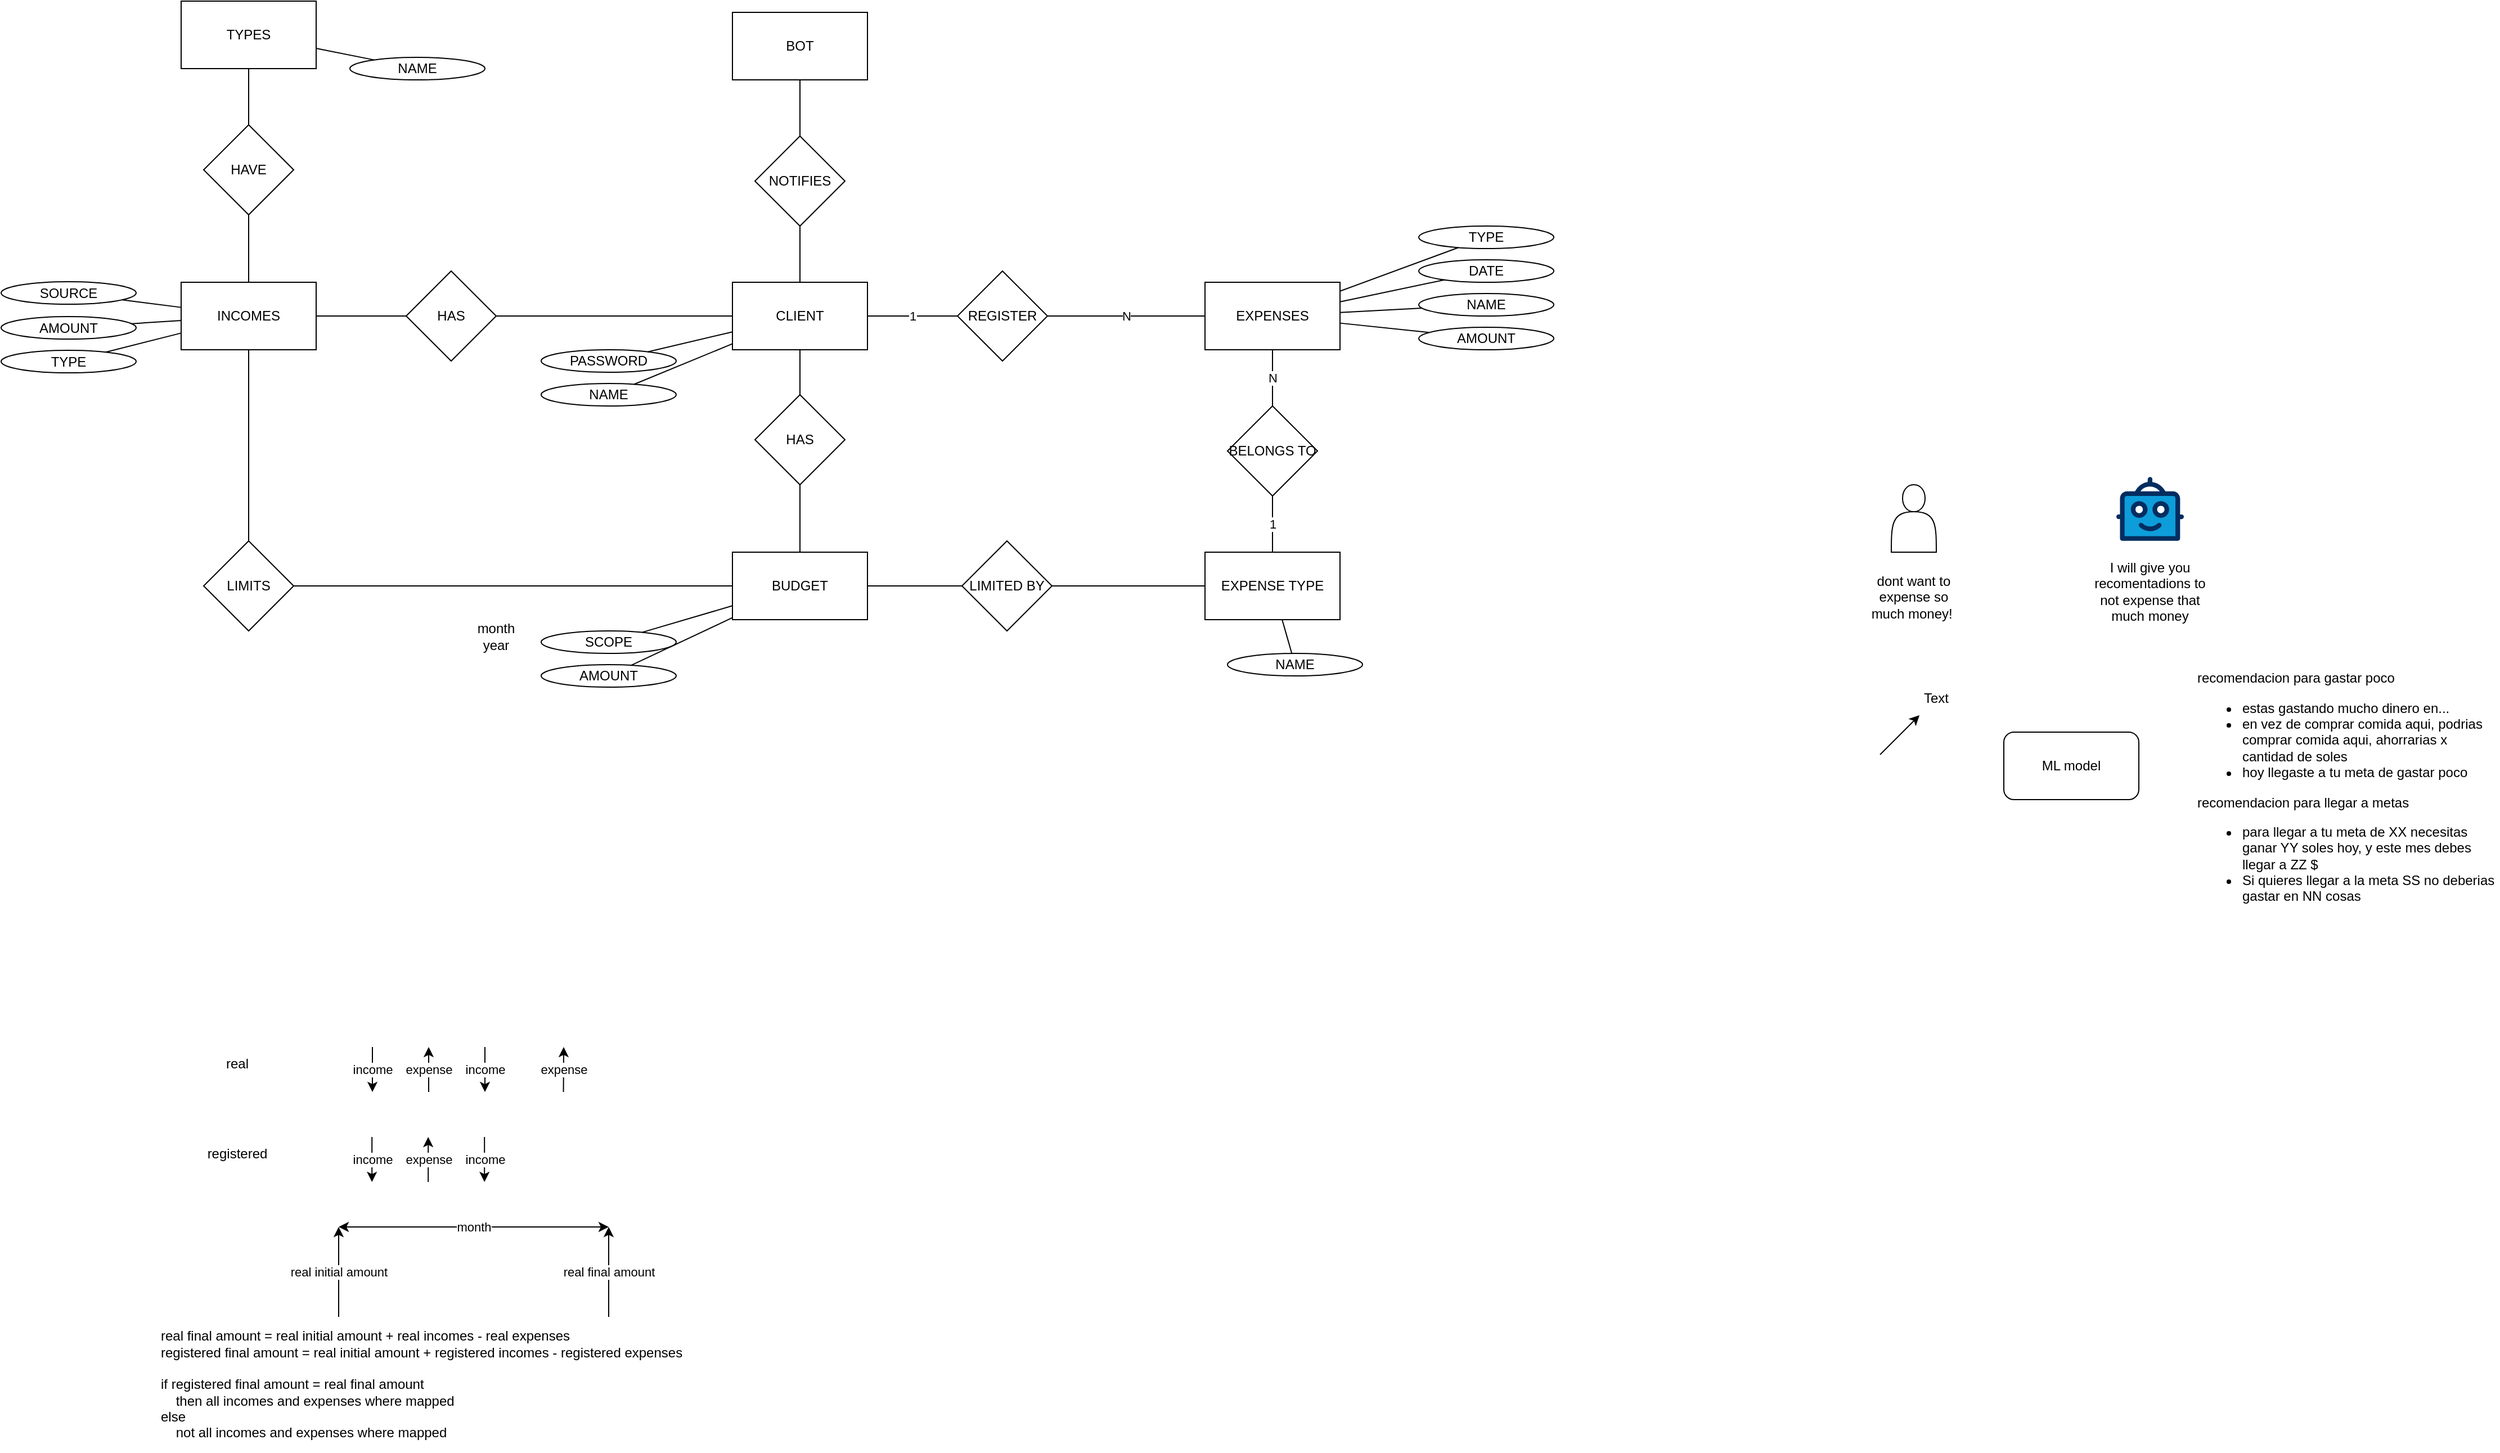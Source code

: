 <mxfile version="22.1.17" type="github">
  <diagram name="Página-1" id="eXcoNcMkqok5e24n9EPG">
    <mxGraphModel dx="2492" dy="1797" grid="0" gridSize="10" guides="1" tooltips="1" connect="1" arrows="1" fold="1" page="1" pageScale="1" pageWidth="827" pageHeight="1169" math="0" shadow="0">
      <root>
        <mxCell id="0" />
        <mxCell id="1" parent="0" />
        <mxCell id="eqWp80rEePnMEvCd93ic-1" value="REGISTER" style="rhombus;whiteSpace=wrap;html=1;" parent="1" vertex="1">
          <mxGeometry x="430" y="30" width="80" height="80" as="geometry" />
        </mxCell>
        <mxCell id="6Vqh7se-FTjOd30DBpmb-3" style="edgeStyle=orthogonalEdgeStyle;rounded=0;orthogonalLoop=1;jettySize=auto;html=1;endArrow=none;endFill=0;" parent="1" source="eqWp80rEePnMEvCd93ic-2" target="6Vqh7se-FTjOd30DBpmb-2" edge="1">
          <mxGeometry relative="1" as="geometry" />
        </mxCell>
        <mxCell id="eqWp80rEePnMEvCd93ic-2" value="CLIENT" style="rounded=0;whiteSpace=wrap;html=1;" parent="1" vertex="1">
          <mxGeometry x="230" y="40" width="120" height="60" as="geometry" />
        </mxCell>
        <mxCell id="eqWp80rEePnMEvCd93ic-4" value="EXPENSES" style="rounded=0;whiteSpace=wrap;html=1;" parent="1" vertex="1">
          <mxGeometry x="650" y="40" width="120" height="60" as="geometry" />
        </mxCell>
        <mxCell id="6Vqh7se-FTjOd30DBpmb-1" value="BUDGET" style="rounded=0;whiteSpace=wrap;html=1;" parent="1" vertex="1">
          <mxGeometry x="230" y="280" width="120" height="60" as="geometry" />
        </mxCell>
        <mxCell id="6Vqh7se-FTjOd30DBpmb-2" value="HAS" style="rhombus;whiteSpace=wrap;html=1;" parent="1" vertex="1">
          <mxGeometry x="250" y="140" width="80" height="80" as="geometry" />
        </mxCell>
        <mxCell id="6Vqh7se-FTjOd30DBpmb-5" style="edgeStyle=orthogonalEdgeStyle;rounded=0;orthogonalLoop=1;jettySize=auto;html=1;endArrow=none;endFill=0;" parent="1" source="6Vqh7se-FTjOd30DBpmb-1" target="6Vqh7se-FTjOd30DBpmb-2" edge="1">
          <mxGeometry relative="1" as="geometry">
            <mxPoint x="300" y="100" as="sourcePoint" />
            <mxPoint x="340" y="140" as="targetPoint" />
          </mxGeometry>
        </mxCell>
        <mxCell id="6Vqh7se-FTjOd30DBpmb-6" value="1" style="rounded=0;orthogonalLoop=1;jettySize=auto;html=1;endArrow=none;endFill=0;" parent="1" source="eqWp80rEePnMEvCd93ic-1" target="eqWp80rEePnMEvCd93ic-2" edge="1">
          <mxGeometry relative="1" as="geometry">
            <mxPoint x="290" y="250" as="sourcePoint" />
            <mxPoint x="340" y="220" as="targetPoint" />
          </mxGeometry>
        </mxCell>
        <mxCell id="6Vqh7se-FTjOd30DBpmb-7" value="N" style="rounded=0;orthogonalLoop=1;jettySize=auto;html=1;endArrow=none;endFill=0;" parent="1" source="eqWp80rEePnMEvCd93ic-1" target="eqWp80rEePnMEvCd93ic-4" edge="1">
          <mxGeometry relative="1" as="geometry">
            <mxPoint x="470" y="130" as="sourcePoint" />
            <mxPoint x="360" y="70" as="targetPoint" />
          </mxGeometry>
        </mxCell>
        <mxCell id="6Vqh7se-FTjOd30DBpmb-8" value="LIMITED BY" style="rhombus;whiteSpace=wrap;html=1;" parent="1" vertex="1">
          <mxGeometry x="434" y="270" width="80" height="80" as="geometry" />
        </mxCell>
        <mxCell id="6Vqh7se-FTjOd30DBpmb-9" style="edgeStyle=orthogonalEdgeStyle;rounded=0;orthogonalLoop=1;jettySize=auto;html=1;endArrow=none;endFill=0;" parent="1" source="6Vqh7se-FTjOd30DBpmb-8" target="6Vqh7se-FTjOd30DBpmb-34" edge="1">
          <mxGeometry relative="1" as="geometry">
            <mxPoint x="550" y="130" as="sourcePoint" />
            <mxPoint x="680" y="280" as="targetPoint" />
          </mxGeometry>
        </mxCell>
        <mxCell id="6Vqh7se-FTjOd30DBpmb-10" style="edgeStyle=orthogonalEdgeStyle;rounded=0;orthogonalLoop=1;jettySize=auto;html=1;endArrow=none;endFill=0;" parent="1" source="6Vqh7se-FTjOd30DBpmb-1" target="6Vqh7se-FTjOd30DBpmb-8" edge="1">
          <mxGeometry relative="1" as="geometry">
            <mxPoint x="520" y="320" as="sourcePoint" />
            <mxPoint x="620" y="310" as="targetPoint" />
          </mxGeometry>
        </mxCell>
        <mxCell id="6Vqh7se-FTjOd30DBpmb-15" value="BOT" style="rounded=0;whiteSpace=wrap;html=1;" parent="1" vertex="1">
          <mxGeometry x="230" y="-200" width="120" height="60" as="geometry" />
        </mxCell>
        <mxCell id="6Vqh7se-FTjOd30DBpmb-16" value="NOTIFIES" style="rhombus;whiteSpace=wrap;html=1;" parent="1" vertex="1">
          <mxGeometry x="250" y="-90" width="80" height="80" as="geometry" />
        </mxCell>
        <mxCell id="6Vqh7se-FTjOd30DBpmb-17" style="edgeStyle=orthogonalEdgeStyle;rounded=0;orthogonalLoop=1;jettySize=auto;html=1;endArrow=none;endFill=0;" parent="1" source="6Vqh7se-FTjOd30DBpmb-16" target="eqWp80rEePnMEvCd93ic-2" edge="1">
          <mxGeometry relative="1" as="geometry">
            <mxPoint x="520" y="130" as="sourcePoint" />
            <mxPoint x="360" y="70" as="targetPoint" />
          </mxGeometry>
        </mxCell>
        <mxCell id="6Vqh7se-FTjOd30DBpmb-18" style="edgeStyle=orthogonalEdgeStyle;rounded=0;orthogonalLoop=1;jettySize=auto;html=1;endArrow=none;endFill=0;" parent="1" source="6Vqh7se-FTjOd30DBpmb-16" target="6Vqh7se-FTjOd30DBpmb-15" edge="1">
          <mxGeometry relative="1" as="geometry">
            <mxPoint x="570" y="10" as="sourcePoint" />
            <mxPoint x="480" y="80" as="targetPoint" />
          </mxGeometry>
        </mxCell>
        <mxCell id="6Vqh7se-FTjOd30DBpmb-19" value="SCOPE" style="ellipse;whiteSpace=wrap;html=1;" parent="1" vertex="1">
          <mxGeometry x="60" y="350" width="120" height="20" as="geometry" />
        </mxCell>
        <mxCell id="6Vqh7se-FTjOd30DBpmb-20" style="rounded=0;orthogonalLoop=1;jettySize=auto;html=1;endArrow=none;endFill=0;" parent="1" source="6Vqh7se-FTjOd30DBpmb-1" target="6Vqh7se-FTjOd30DBpmb-19" edge="1">
          <mxGeometry relative="1" as="geometry">
            <mxPoint x="300" y="290" as="sourcePoint" />
            <mxPoint x="300" y="230" as="targetPoint" />
          </mxGeometry>
        </mxCell>
        <mxCell id="6Vqh7se-FTjOd30DBpmb-21" value="AMOUNT" style="ellipse;whiteSpace=wrap;html=1;" parent="1" vertex="1">
          <mxGeometry x="60" y="380" width="120" height="20" as="geometry" />
        </mxCell>
        <mxCell id="6Vqh7se-FTjOd30DBpmb-22" style="rounded=0;orthogonalLoop=1;jettySize=auto;html=1;endArrow=none;endFill=0;" parent="1" source="6Vqh7se-FTjOd30DBpmb-1" target="6Vqh7se-FTjOd30DBpmb-21" edge="1">
          <mxGeometry relative="1" as="geometry">
            <mxPoint x="240" y="311" as="sourcePoint" />
            <mxPoint x="154" y="297" as="targetPoint" />
          </mxGeometry>
        </mxCell>
        <mxCell id="6Vqh7se-FTjOd30DBpmb-23" value="DATE" style="ellipse;whiteSpace=wrap;html=1;" parent="1" vertex="1">
          <mxGeometry x="840" y="20" width="120" height="20" as="geometry" />
        </mxCell>
        <mxCell id="6Vqh7se-FTjOd30DBpmb-24" style="rounded=0;orthogonalLoop=1;jettySize=auto;html=1;endArrow=none;endFill=0;" parent="1" source="eqWp80rEePnMEvCd93ic-4" target="6Vqh7se-FTjOd30DBpmb-23" edge="1">
          <mxGeometry relative="1" as="geometry">
            <mxPoint x="1040" y="50" as="sourcePoint" />
            <mxPoint x="964" y="37" as="targetPoint" />
          </mxGeometry>
        </mxCell>
        <mxCell id="6Vqh7se-FTjOd30DBpmb-25" value="NAME" style="ellipse;whiteSpace=wrap;html=1;" parent="1" vertex="1">
          <mxGeometry x="60" y="130" width="120" height="20" as="geometry" />
        </mxCell>
        <mxCell id="6Vqh7se-FTjOd30DBpmb-26" style="rounded=0;orthogonalLoop=1;jettySize=auto;html=1;endArrow=none;endFill=0;" parent="1" source="eqWp80rEePnMEvCd93ic-2" target="6Vqh7se-FTjOd30DBpmb-25" edge="1">
          <mxGeometry relative="1" as="geometry">
            <mxPoint x="604" y="150" as="sourcePoint" />
            <mxPoint x="528" y="137" as="targetPoint" />
          </mxGeometry>
        </mxCell>
        <mxCell id="6Vqh7se-FTjOd30DBpmb-30" value="NAME" style="ellipse;whiteSpace=wrap;html=1;" parent="1" vertex="1">
          <mxGeometry x="840" y="50" width="120" height="20" as="geometry" />
        </mxCell>
        <mxCell id="6Vqh7se-FTjOd30DBpmb-31" style="rounded=0;orthogonalLoop=1;jettySize=auto;html=1;endArrow=none;endFill=0;" parent="1" source="eqWp80rEePnMEvCd93ic-4" target="6Vqh7se-FTjOd30DBpmb-30" edge="1">
          <mxGeometry relative="1" as="geometry">
            <mxPoint x="800" y="83" as="sourcePoint" />
            <mxPoint x="984" y="57" as="targetPoint" />
          </mxGeometry>
        </mxCell>
        <mxCell id="6Vqh7se-FTjOd30DBpmb-32" value="AMOUNT" style="ellipse;whiteSpace=wrap;html=1;" parent="1" vertex="1">
          <mxGeometry x="840" y="80" width="120" height="20" as="geometry" />
        </mxCell>
        <mxCell id="6Vqh7se-FTjOd30DBpmb-33" style="rounded=0;orthogonalLoop=1;jettySize=auto;html=1;endArrow=none;endFill=0;" parent="1" source="eqWp80rEePnMEvCd93ic-4" target="6Vqh7se-FTjOd30DBpmb-32" edge="1">
          <mxGeometry relative="1" as="geometry">
            <mxPoint x="810" y="93" as="sourcePoint" />
            <mxPoint x="994" y="67" as="targetPoint" />
          </mxGeometry>
        </mxCell>
        <mxCell id="6Vqh7se-FTjOd30DBpmb-34" value="EXPENSE TYPE" style="rounded=0;whiteSpace=wrap;html=1;" parent="1" vertex="1">
          <mxGeometry x="650" y="280" width="120" height="60" as="geometry" />
        </mxCell>
        <mxCell id="6Vqh7se-FTjOd30DBpmb-35" value="BELONGS TO" style="rhombus;whiteSpace=wrap;html=1;" parent="1" vertex="1">
          <mxGeometry x="670" y="150" width="80" height="80" as="geometry" />
        </mxCell>
        <mxCell id="6Vqh7se-FTjOd30DBpmb-36" value="N" style="edgeStyle=orthogonalEdgeStyle;rounded=0;orthogonalLoop=1;jettySize=auto;html=1;endArrow=none;endFill=0;" parent="1" source="6Vqh7se-FTjOd30DBpmb-35" target="eqWp80rEePnMEvCd93ic-4" edge="1">
          <mxGeometry relative="1" as="geometry">
            <mxPoint x="570" y="320" as="sourcePoint" />
            <mxPoint x="670" y="320" as="targetPoint" />
          </mxGeometry>
        </mxCell>
        <mxCell id="6Vqh7se-FTjOd30DBpmb-37" value="1" style="edgeStyle=orthogonalEdgeStyle;rounded=0;orthogonalLoop=1;jettySize=auto;html=1;endArrow=none;endFill=0;" parent="1" source="6Vqh7se-FTjOd30DBpmb-35" target="6Vqh7se-FTjOd30DBpmb-34" edge="1">
          <mxGeometry relative="1" as="geometry">
            <mxPoint x="680" y="380" as="sourcePoint" />
            <mxPoint x="680" y="350" as="targetPoint" />
          </mxGeometry>
        </mxCell>
        <mxCell id="6Vqh7se-FTjOd30DBpmb-38" value="NAME" style="ellipse;whiteSpace=wrap;html=1;" parent="1" vertex="1">
          <mxGeometry x="670" y="370" width="120" height="20" as="geometry" />
        </mxCell>
        <mxCell id="6Vqh7se-FTjOd30DBpmb-39" style="rounded=0;orthogonalLoop=1;jettySize=auto;html=1;endArrow=none;endFill=0;" parent="1" source="6Vqh7se-FTjOd30DBpmb-34" target="6Vqh7se-FTjOd30DBpmb-38" edge="1">
          <mxGeometry relative="1" as="geometry">
            <mxPoint x="430" y="430" as="sourcePoint" />
            <mxPoint x="354" y="417" as="targetPoint" />
          </mxGeometry>
        </mxCell>
        <mxCell id="6Vqh7se-FTjOd30DBpmb-41" value="month&lt;br&gt;year" style="text;html=1;strokeColor=none;fillColor=none;align=center;verticalAlign=middle;whiteSpace=wrap;rounded=0;" parent="1" vertex="1">
          <mxGeometry x="-10" y="340" width="60" height="30" as="geometry" />
        </mxCell>
        <mxCell id="6Vqh7se-FTjOd30DBpmb-42" value="INCOMES" style="rounded=0;whiteSpace=wrap;html=1;" parent="1" vertex="1">
          <mxGeometry x="-260" y="40" width="120" height="60" as="geometry" />
        </mxCell>
        <mxCell id="6Vqh7se-FTjOd30DBpmb-43" value="HAS" style="rhombus;whiteSpace=wrap;html=1;" parent="1" vertex="1">
          <mxGeometry x="-60" y="30" width="80" height="80" as="geometry" />
        </mxCell>
        <mxCell id="6Vqh7se-FTjOd30DBpmb-44" style="edgeStyle=orthogonalEdgeStyle;rounded=0;orthogonalLoop=1;jettySize=auto;html=1;endArrow=none;endFill=0;" parent="1" source="6Vqh7se-FTjOd30DBpmb-43" target="6Vqh7se-FTjOd30DBpmb-42" edge="1">
          <mxGeometry relative="1" as="geometry">
            <mxPoint x="300" y="-80" as="sourcePoint" />
            <mxPoint x="300" y="-130" as="targetPoint" />
          </mxGeometry>
        </mxCell>
        <mxCell id="6Vqh7se-FTjOd30DBpmb-45" style="edgeStyle=orthogonalEdgeStyle;rounded=0;orthogonalLoop=1;jettySize=auto;html=1;endArrow=none;endFill=0;" parent="1" source="eqWp80rEePnMEvCd93ic-2" target="6Vqh7se-FTjOd30DBpmb-43" edge="1">
          <mxGeometry relative="1" as="geometry">
            <mxPoint x="470" y="-10" as="sourcePoint" />
            <mxPoint x="560" y="-70" as="targetPoint" />
          </mxGeometry>
        </mxCell>
        <mxCell id="6Vqh7se-FTjOd30DBpmb-46" value="LIMITS" style="rhombus;whiteSpace=wrap;html=1;" parent="1" vertex="1">
          <mxGeometry x="-240" y="270" width="80" height="80" as="geometry" />
        </mxCell>
        <mxCell id="6Vqh7se-FTjOd30DBpmb-47" style="edgeStyle=orthogonalEdgeStyle;rounded=0;orthogonalLoop=1;jettySize=auto;html=1;endArrow=none;endFill=0;" parent="1" source="6Vqh7se-FTjOd30DBpmb-46" target="6Vqh7se-FTjOd30DBpmb-42" edge="1">
          <mxGeometry relative="1" as="geometry">
            <mxPoint x="504" y="80" as="sourcePoint" />
            <mxPoint x="544" y="80" as="targetPoint" />
          </mxGeometry>
        </mxCell>
        <mxCell id="6Vqh7se-FTjOd30DBpmb-49" style="rounded=0;orthogonalLoop=1;jettySize=auto;html=1;endArrow=none;endFill=0;" parent="1" source="6Vqh7se-FTjOd30DBpmb-46" target="6Vqh7se-FTjOd30DBpmb-1" edge="1">
          <mxGeometry relative="1" as="geometry">
            <mxPoint x="580" y="170" as="sourcePoint" />
            <mxPoint x="604" y="110" as="targetPoint" />
          </mxGeometry>
        </mxCell>
        <mxCell id="6Vqh7se-FTjOd30DBpmb-50" value="AMOUNT" style="ellipse;whiteSpace=wrap;html=1;" parent="1" vertex="1">
          <mxGeometry x="-420" y="70.5" width="120" height="20" as="geometry" />
        </mxCell>
        <mxCell id="6Vqh7se-FTjOd30DBpmb-51" style="rounded=0;orthogonalLoop=1;jettySize=auto;html=1;endArrow=none;endFill=0;" parent="1" source="6Vqh7se-FTjOd30DBpmb-42" target="6Vqh7se-FTjOd30DBpmb-50" edge="1">
          <mxGeometry relative="1" as="geometry">
            <mxPoint x="619" y="-5" as="sourcePoint" />
            <mxPoint x="912" y="92" as="targetPoint" />
          </mxGeometry>
        </mxCell>
        <mxCell id="6Vqh7se-FTjOd30DBpmb-52" value="TYPE" style="ellipse;whiteSpace=wrap;html=1;" parent="1" vertex="1">
          <mxGeometry x="-420" y="100.5" width="120" height="20" as="geometry" />
        </mxCell>
        <mxCell id="6Vqh7se-FTjOd30DBpmb-53" style="rounded=0;orthogonalLoop=1;jettySize=auto;html=1;endArrow=none;endFill=0;" parent="1" source="6Vqh7se-FTjOd30DBpmb-42" target="6Vqh7se-FTjOd30DBpmb-52" edge="1">
          <mxGeometry relative="1" as="geometry">
            <mxPoint x="629" y="5" as="sourcePoint" />
            <mxPoint x="922" y="102" as="targetPoint" />
          </mxGeometry>
        </mxCell>
        <mxCell id="L2RxXaKp2fQqrixH4Isq-1" value="PASSWORD" style="ellipse;whiteSpace=wrap;html=1;" parent="1" vertex="1">
          <mxGeometry x="60" y="100" width="120" height="20" as="geometry" />
        </mxCell>
        <mxCell id="L2RxXaKp2fQqrixH4Isq-2" style="rounded=0;orthogonalLoop=1;jettySize=auto;html=1;endArrow=none;endFill=0;" parent="1" source="eqWp80rEePnMEvCd93ic-2" target="L2RxXaKp2fQqrixH4Isq-1" edge="1">
          <mxGeometry relative="1" as="geometry">
            <mxPoint x="240" y="69" as="sourcePoint" />
            <mxPoint x="150" y="70" as="targetPoint" />
          </mxGeometry>
        </mxCell>
        <mxCell id="L2RxXaKp2fQqrixH4Isq-3" value="TYPE" style="ellipse;whiteSpace=wrap;html=1;" parent="1" vertex="1">
          <mxGeometry x="840" y="-10" width="120" height="20" as="geometry" />
        </mxCell>
        <mxCell id="L2RxXaKp2fQqrixH4Isq-4" style="rounded=0;orthogonalLoop=1;jettySize=auto;html=1;endArrow=none;endFill=0;" parent="1" source="eqWp80rEePnMEvCd93ic-4" target="L2RxXaKp2fQqrixH4Isq-3" edge="1">
          <mxGeometry relative="1" as="geometry">
            <mxPoint x="790" y="67" as="sourcePoint" />
            <mxPoint x="874" y="48" as="targetPoint" />
          </mxGeometry>
        </mxCell>
        <mxCell id="ArBSLW7j4f99UDeGfkP0-1" value="" style="shape=actor;whiteSpace=wrap;html=1;" vertex="1" parent="1">
          <mxGeometry x="1260" y="220" width="40" height="60" as="geometry" />
        </mxCell>
        <mxCell id="ArBSLW7j4f99UDeGfkP0-2" value="dont want to expense so much money!&amp;nbsp;" style="text;html=1;strokeColor=none;fillColor=none;align=center;verticalAlign=middle;whiteSpace=wrap;rounded=0;" vertex="1" parent="1">
          <mxGeometry x="1235" y="290" width="90" height="60" as="geometry" />
        </mxCell>
        <mxCell id="ArBSLW7j4f99UDeGfkP0-3" value="I will give you recomentadions to not expense that much money" style="text;html=1;strokeColor=none;fillColor=none;align=center;verticalAlign=middle;whiteSpace=wrap;rounded=0;" vertex="1" parent="1">
          <mxGeometry x="1435" y="280" width="110" height="70" as="geometry" />
        </mxCell>
        <mxCell id="ArBSLW7j4f99UDeGfkP0-4" value="" style="verticalLabelPosition=bottom;aspect=fixed;html=1;shape=mxgraph.salesforce.bots;" vertex="1" parent="1">
          <mxGeometry x="1460" y="213" width="60" height="57" as="geometry" />
        </mxCell>
        <mxCell id="ArBSLW7j4f99UDeGfkP0-6" value="ML model" style="rounded=1;whiteSpace=wrap;html=1;" vertex="1" parent="1">
          <mxGeometry x="1360" y="440" width="120" height="60" as="geometry" />
        </mxCell>
        <mxCell id="ArBSLW7j4f99UDeGfkP0-7" value="" style="endArrow=classic;html=1;rounded=0;" edge="1" parent="1" target="ArBSLW7j4f99UDeGfkP0-8">
          <mxGeometry width="50" height="50" relative="1" as="geometry">
            <mxPoint x="1250" y="460" as="sourcePoint" />
            <mxPoint x="1300" y="410" as="targetPoint" />
          </mxGeometry>
        </mxCell>
        <mxCell id="ArBSLW7j4f99UDeGfkP0-8" value="Text" style="text;html=1;strokeColor=none;fillColor=none;align=center;verticalAlign=middle;whiteSpace=wrap;rounded=0;" vertex="1" parent="1">
          <mxGeometry x="1270" y="395" width="60" height="30" as="geometry" />
        </mxCell>
        <mxCell id="ArBSLW7j4f99UDeGfkP0-10" value="&lt;div&gt;recomendacion para gastar poco&lt;/div&gt;&lt;ul&gt;&lt;li&gt;estas gastando mucho dinero en...&lt;/li&gt;&lt;li&gt;en vez de comprar comida aqui, podrias comprar comida aqui, ahorrarias x cantidad de soles&lt;/li&gt;&lt;li&gt;hoy llegaste a tu meta de gastar poco&lt;/li&gt;&lt;/ul&gt;&lt;div&gt;recomendacion para llegar a metas&lt;/div&gt;&lt;ul&gt;&lt;li&gt;para llegar a tu meta de XX necesitas ganar YY soles hoy, y este mes debes llegar a ZZ $&lt;/li&gt;&lt;li&gt;Si quieres llegar a la meta SS no deberias gastar en NN cosas&lt;/li&gt;&lt;/ul&gt;" style="text;html=1;strokeColor=none;fillColor=none;align=left;verticalAlign=middle;whiteSpace=wrap;rounded=0;" vertex="1" parent="1">
          <mxGeometry x="1530" y="380" width="270" height="230" as="geometry" />
        </mxCell>
        <mxCell id="ArBSLW7j4f99UDeGfkP0-23" value="HAVE" style="rhombus;whiteSpace=wrap;html=1;" vertex="1" parent="1">
          <mxGeometry x="-240" y="-100" width="80" height="80" as="geometry" />
        </mxCell>
        <mxCell id="ArBSLW7j4f99UDeGfkP0-24" style="edgeStyle=orthogonalEdgeStyle;rounded=0;orthogonalLoop=1;jettySize=auto;html=1;endArrow=none;endFill=0;" edge="1" parent="1" source="6Vqh7se-FTjOd30DBpmb-42" target="ArBSLW7j4f99UDeGfkP0-23">
          <mxGeometry relative="1" as="geometry">
            <mxPoint x="754" y="-250" as="sourcePoint" />
            <mxPoint x="824" y="-270" as="targetPoint" />
          </mxGeometry>
        </mxCell>
        <mxCell id="ArBSLW7j4f99UDeGfkP0-25" value="TYPES" style="rounded=0;whiteSpace=wrap;html=1;" vertex="1" parent="1">
          <mxGeometry x="-260" y="-210" width="120" height="60" as="geometry" />
        </mxCell>
        <mxCell id="ArBSLW7j4f99UDeGfkP0-26" style="edgeStyle=orthogonalEdgeStyle;rounded=0;orthogonalLoop=1;jettySize=auto;html=1;endArrow=none;endFill=0;" edge="1" parent="1" source="ArBSLW7j4f99UDeGfkP0-23" target="ArBSLW7j4f99UDeGfkP0-25">
          <mxGeometry relative="1" as="geometry">
            <mxPoint x="764" y="-240" as="sourcePoint" />
            <mxPoint x="744" y="-200" as="targetPoint" />
          </mxGeometry>
        </mxCell>
        <mxCell id="ArBSLW7j4f99UDeGfkP0-27" value="NAME" style="ellipse;whiteSpace=wrap;html=1;" vertex="1" parent="1">
          <mxGeometry x="-110" y="-160" width="120" height="20" as="geometry" />
        </mxCell>
        <mxCell id="ArBSLW7j4f99UDeGfkP0-28" style="rounded=0;orthogonalLoop=1;jettySize=auto;html=1;endArrow=none;endFill=0;" edge="1" parent="1" target="ArBSLW7j4f99UDeGfkP0-27" source="ArBSLW7j4f99UDeGfkP0-25">
          <mxGeometry relative="1" as="geometry">
            <mxPoint x="654" y="-62" as="sourcePoint" />
            <mxPoint x="754" y="-100" as="targetPoint" />
          </mxGeometry>
        </mxCell>
        <mxCell id="ArBSLW7j4f99UDeGfkP0-31" value="month" style="endArrow=classic;startArrow=classic;html=1;rounded=0;" edge="1" parent="1">
          <mxGeometry width="50" height="50" relative="1" as="geometry">
            <mxPoint x="-120" y="880" as="sourcePoint" />
            <mxPoint x="120" y="880" as="targetPoint" />
          </mxGeometry>
        </mxCell>
        <mxCell id="ArBSLW7j4f99UDeGfkP0-32" value="income" style="endArrow=classic;html=1;rounded=0;" edge="1" parent="1">
          <mxGeometry width="50" height="50" relative="1" as="geometry">
            <mxPoint x="-90" y="720" as="sourcePoint" />
            <mxPoint x="-90" y="760" as="targetPoint" />
          </mxGeometry>
        </mxCell>
        <mxCell id="ArBSLW7j4f99UDeGfkP0-33" value="income" style="endArrow=classic;html=1;rounded=0;" edge="1" parent="1">
          <mxGeometry width="50" height="50" relative="1" as="geometry">
            <mxPoint x="10" y="720" as="sourcePoint" />
            <mxPoint x="10" y="760" as="targetPoint" />
          </mxGeometry>
        </mxCell>
        <mxCell id="ArBSLW7j4f99UDeGfkP0-34" value="expense" style="endArrow=classic;html=1;rounded=0;" edge="1" parent="1">
          <mxGeometry width="50" height="50" relative="1" as="geometry">
            <mxPoint x="79.79" y="760" as="sourcePoint" />
            <mxPoint x="80" y="720" as="targetPoint" />
          </mxGeometry>
        </mxCell>
        <mxCell id="ArBSLW7j4f99UDeGfkP0-35" value="expense" style="endArrow=classic;html=1;rounded=0;" edge="1" parent="1">
          <mxGeometry width="50" height="50" relative="1" as="geometry">
            <mxPoint x="-40" y="760" as="sourcePoint" />
            <mxPoint x="-40" y="720" as="targetPoint" />
          </mxGeometry>
        </mxCell>
        <mxCell id="ArBSLW7j4f99UDeGfkP0-36" value="real final amount = real initial amount + real incomes - real expenses&lt;br&gt;registered final amount&amp;nbsp;= real initial amount + registered incomes - registered expenses&lt;br&gt;&lt;br&gt;if registered final amount = real final amount &lt;br&gt;&lt;span style=&quot;&quot;&gt;&lt;span style=&quot;&quot;&gt;&amp;nbsp;&amp;nbsp;&amp;nbsp;&amp;nbsp;&lt;/span&gt;&lt;/span&gt;then all incomes and expenses where mapped&lt;br&gt;else &lt;br&gt;&lt;span style=&quot;&quot;&gt;&lt;span style=&quot;&quot;&gt;&amp;nbsp;&amp;nbsp;&amp;nbsp;&amp;nbsp;&lt;/span&gt;&lt;/span&gt;not all incomes and expenses where mapped" style="text;html=1;strokeColor=none;fillColor=none;align=left;verticalAlign=middle;whiteSpace=wrap;rounded=0;" vertex="1" parent="1">
          <mxGeometry x="-280" y="960" width="490" height="120" as="geometry" />
        </mxCell>
        <mxCell id="ArBSLW7j4f99UDeGfkP0-37" value="real initial amount" style="endArrow=classic;html=1;rounded=0;" edge="1" parent="1">
          <mxGeometry width="50" height="50" relative="1" as="geometry">
            <mxPoint x="-120" y="960" as="sourcePoint" />
            <mxPoint x="-120" y="880" as="targetPoint" />
          </mxGeometry>
        </mxCell>
        <mxCell id="ArBSLW7j4f99UDeGfkP0-38" value="real" style="text;html=1;strokeColor=none;fillColor=none;align=center;verticalAlign=middle;whiteSpace=wrap;rounded=0;" vertex="1" parent="1">
          <mxGeometry x="-240" y="720" width="60" height="30" as="geometry" />
        </mxCell>
        <mxCell id="ArBSLW7j4f99UDeGfkP0-39" value="registered" style="text;html=1;strokeColor=none;fillColor=none;align=center;verticalAlign=middle;whiteSpace=wrap;rounded=0;" vertex="1" parent="1">
          <mxGeometry x="-240" y="800" width="60" height="30" as="geometry" />
        </mxCell>
        <mxCell id="ArBSLW7j4f99UDeGfkP0-40" value="income" style="endArrow=classic;html=1;rounded=0;" edge="1" parent="1">
          <mxGeometry width="50" height="50" relative="1" as="geometry">
            <mxPoint x="-90.4" y="800" as="sourcePoint" />
            <mxPoint x="-90.4" y="840" as="targetPoint" />
          </mxGeometry>
        </mxCell>
        <mxCell id="ArBSLW7j4f99UDeGfkP0-41" value="income" style="endArrow=classic;html=1;rounded=0;" edge="1" parent="1">
          <mxGeometry width="50" height="50" relative="1" as="geometry">
            <mxPoint x="9.6" y="800" as="sourcePoint" />
            <mxPoint x="9.6" y="840" as="targetPoint" />
          </mxGeometry>
        </mxCell>
        <mxCell id="ArBSLW7j4f99UDeGfkP0-43" value="expense" style="endArrow=classic;html=1;rounded=0;" edge="1" parent="1">
          <mxGeometry width="50" height="50" relative="1" as="geometry">
            <mxPoint x="-40.4" y="840" as="sourcePoint" />
            <mxPoint x="-40.4" y="800" as="targetPoint" />
          </mxGeometry>
        </mxCell>
        <mxCell id="ArBSLW7j4f99UDeGfkP0-44" value="real final amount" style="endArrow=classic;html=1;rounded=0;" edge="1" parent="1">
          <mxGeometry width="50" height="50" relative="1" as="geometry">
            <mxPoint x="120" y="960" as="sourcePoint" />
            <mxPoint x="120" y="880" as="targetPoint" />
          </mxGeometry>
        </mxCell>
        <mxCell id="ArBSLW7j4f99UDeGfkP0-46" value="SOURCE" style="ellipse;whiteSpace=wrap;html=1;" vertex="1" parent="1">
          <mxGeometry x="-420" y="39.5" width="120" height="20" as="geometry" />
        </mxCell>
        <mxCell id="ArBSLW7j4f99UDeGfkP0-47" style="rounded=0;orthogonalLoop=1;jettySize=auto;html=1;endArrow=none;endFill=0;" edge="1" parent="1" target="ArBSLW7j4f99UDeGfkP0-46" source="6Vqh7se-FTjOd30DBpmb-42">
          <mxGeometry relative="1" as="geometry">
            <mxPoint x="660" y="39" as="sourcePoint" />
            <mxPoint x="912" y="61" as="targetPoint" />
          </mxGeometry>
        </mxCell>
      </root>
    </mxGraphModel>
  </diagram>
</mxfile>
